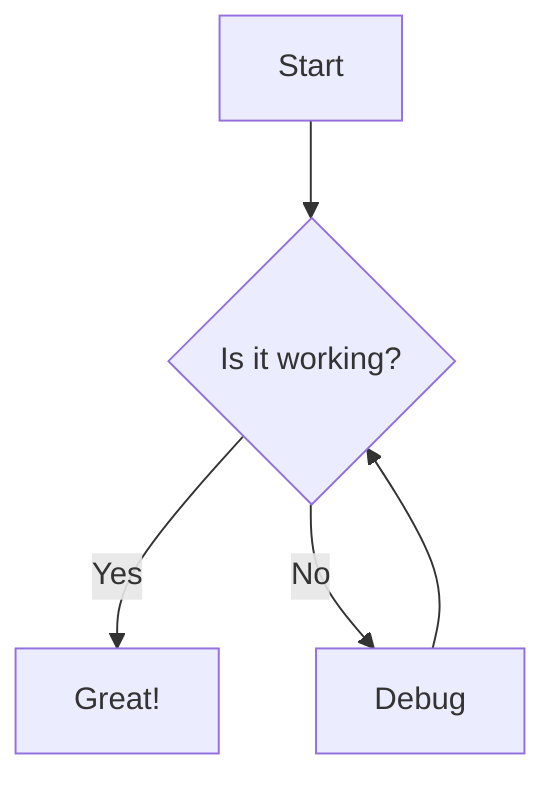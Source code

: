 graph TD;
  A[Start] --> B{Is it working?};
  B -- Yes --> C[Great!];
  B -- No --> D[Debug];
  D --> B;